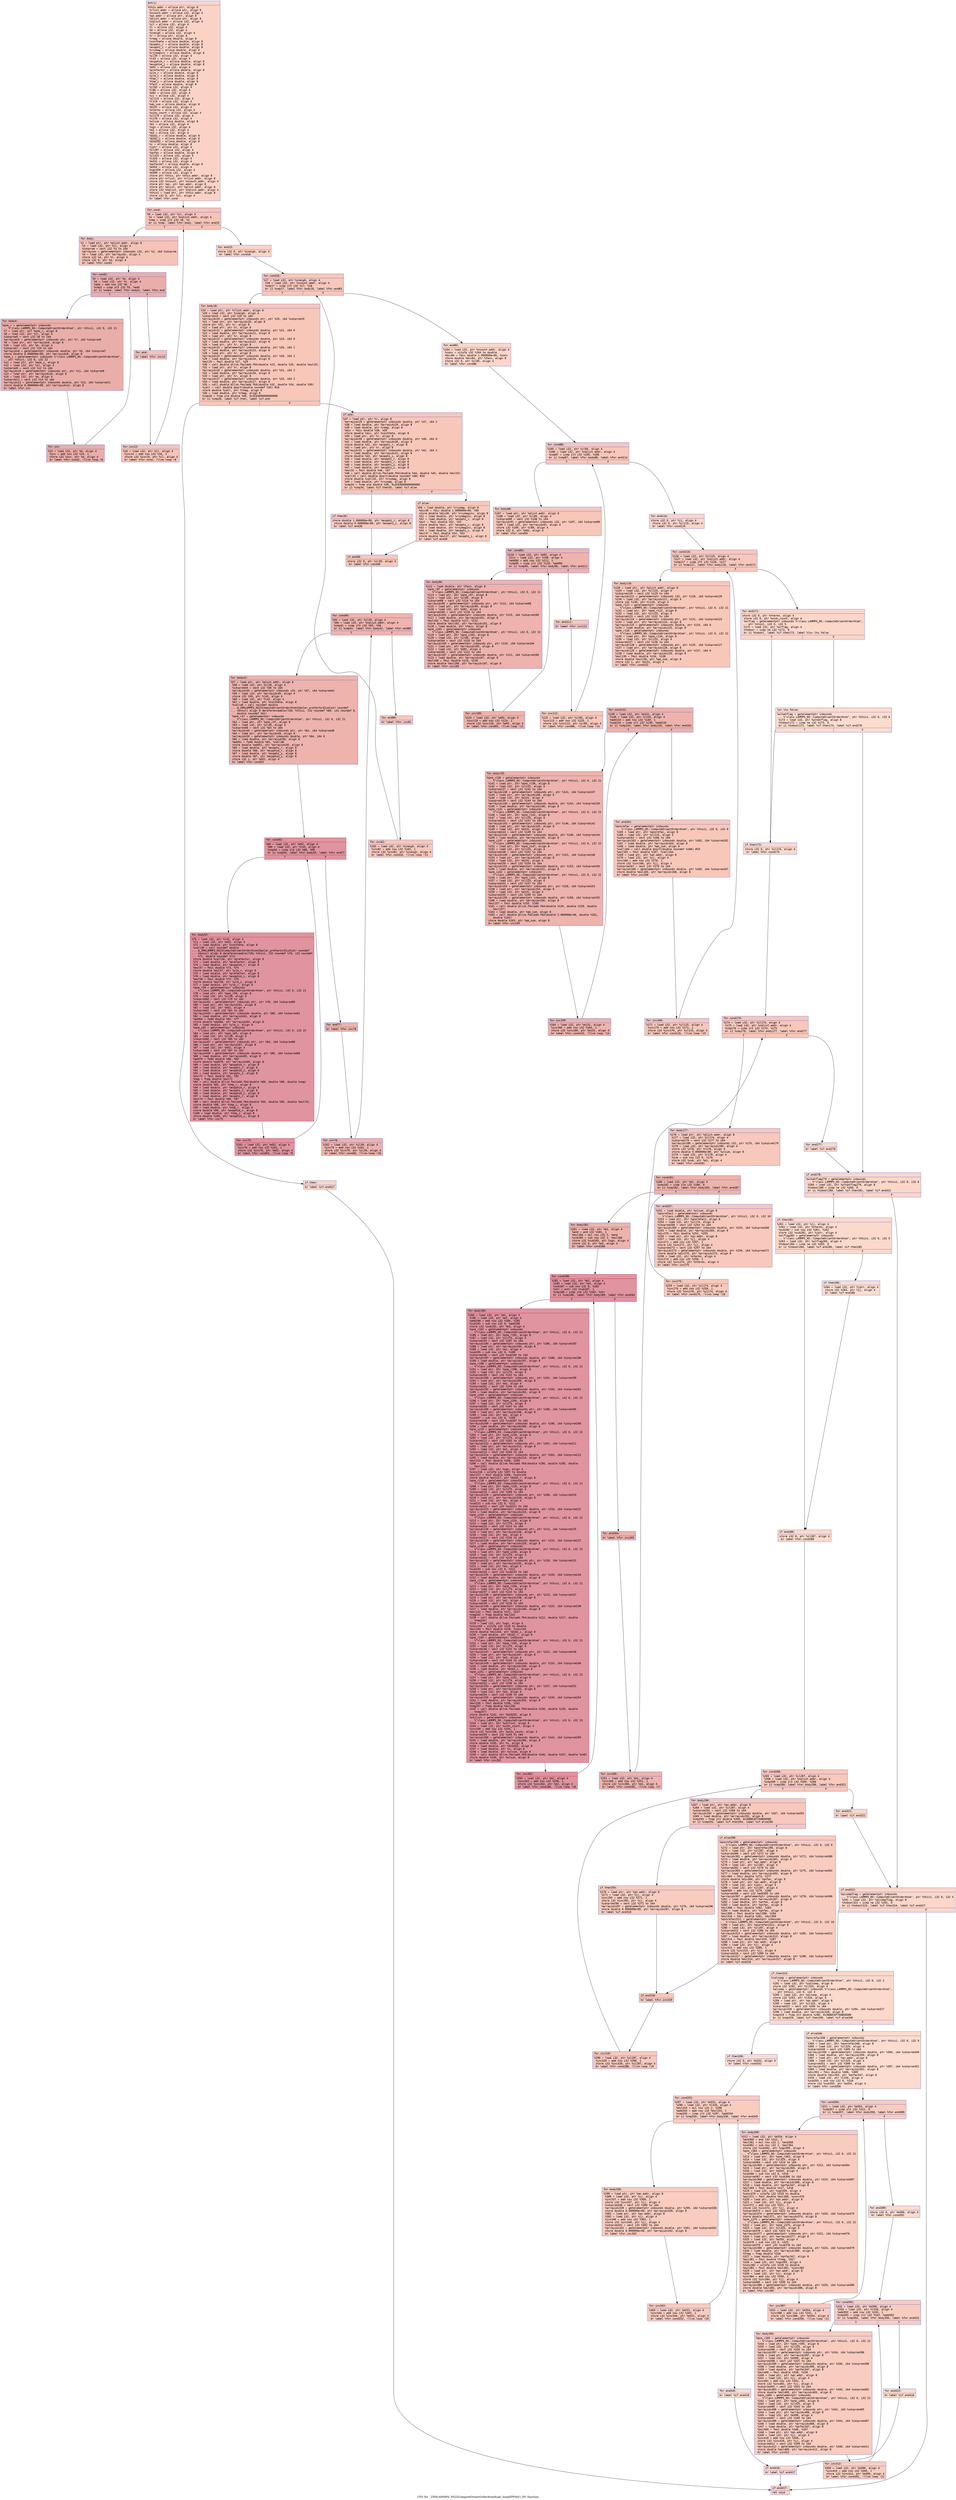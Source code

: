 digraph "CFG for '_ZN9LAMMPS_NS22ComputeOrientOrderAtom9calc_boopEPPdiS1_Pii' function" {
	label="CFG for '_ZN9LAMMPS_NS22ComputeOrientOrderAtom9calc_boopEPPdiS1_Pii' function";

	Node0x56462c0bba10 [shape=record,color="#3d50c3ff", style=filled, fillcolor="#f59c7d70" fontname="Courier",label="{entry:\l|  %this.addr = alloca ptr, align 8\l  %rlist.addr = alloca ptr, align 8\l  %ncount.addr = alloca i32, align 4\l  %qn.addr = alloca ptr, align 8\l  %qlist.addr = alloca ptr, align 8\l  %nqlist.addr = alloca i32, align 4\l  %il = alloca i32, align 4\l  %l = alloca i32, align 4\l  %m = alloca i32, align 4\l  %ineigh = alloca i32, align 4\l  %r = alloca ptr, align 8\l  %rmag = alloca double, align 8\l  %costheta = alloca double, align 8\l  %expphi_r = alloca double, align 8\l  %expphi_i = alloca double, align 8\l  %rxymag = alloca double, align 8\l  %rxymaginv = alloca double, align 8\l  %il39 = alloca i32, align 4\l  %l43 = alloca i32, align 4\l  %expphim_r = alloca double, align 8\l  %expphim_i = alloca double, align 8\l  %m52 = alloca i32, align 4\l  %prefactor = alloca double, align 8\l  %ylm_r = alloca double, align 8\l  %ylm_i = alloca double, align 8\l  %tmp_r = alloca double, align 8\l  %tmp_i = alloca double, align 8\l  %facn = alloca double, align 8\l  %il85 = alloca i32, align 4\l  %l89 = alloca i32, align 4\l  %m92 = alloca i32, align 4\l  %jj = alloca i32, align 4\l  %il115 = alloca i32, align 4\l  %l119 = alloca i32, align 4\l  %qm_sum = alloca double, align 8\l  %m131 = alloca i32, align 4\l  %nterms = alloca i32, align 4\l  %widx_count = alloca i32, align 4\l  %il174 = alloca i32, align 4\l  %l178 = alloca i32, align 4\l  %wlsum = alloca double, align 8\l  %m1 = alloca i32, align 4\l  %sgn = alloca i32, align 4\l  %m2 = alloca i32, align 4\l  %m3 = alloca i32, align 4\l  %Q1Q2_r = alloca double, align 8\l  %Q1Q2_i = alloca double, align 8\l  %Q1Q2Q3 = alloca double, align 8\l  %c = alloca double, align 8\l  %jptr = alloca i32, align 4\l  %il287 = alloca i32, align 4\l  %qnfac = alloca double, align 8\l  %il325 = alloca i32, align 4\l  %l326 = alloca i32, align 4\l  %m331 = alloca i32, align 4\l  %qnfac347 = alloca double, align 8\l  %m354 = alloca i32, align 4\l  %sgn359 = alloca i32, align 4\l  %m390 = alloca i32, align 4\l  store ptr %this, ptr %this.addr, align 8\l  store ptr %rlist, ptr %rlist.addr, align 8\l  store i32 %ncount, ptr %ncount.addr, align 4\l  store ptr %qn, ptr %qn.addr, align 8\l  store ptr %qlist, ptr %qlist.addr, align 8\l  store i32 %nqlist, ptr %nqlist.addr, align 4\l  %this1 = load ptr, ptr %this.addr, align 8\l  store i32 0, ptr %il, align 4\l  br label %for.cond\l}"];
	Node0x56462c0bba10 -> Node0x56462c0bbaf0[tooltip="entry -> for.cond\nProbability 100.00%" ];
	Node0x56462c0bbaf0 [shape=record,color="#3d50c3ff", style=filled, fillcolor="#e8765c70" fontname="Courier",label="{for.cond:\l|  %0 = load i32, ptr %il, align 4\l  %1 = load i32, ptr %nqlist.addr, align 4\l  %cmp = icmp slt i32 %0, %1\l  br i1 %cmp, label %for.body, label %for.end15\l|{<s0>T|<s1>F}}"];
	Node0x56462c0bbaf0:s0 -> Node0x56462c0bc330[tooltip="for.cond -> for.body\nProbability 96.88%" ];
	Node0x56462c0bbaf0:s1 -> Node0x56462c0bf180[tooltip="for.cond -> for.end15\nProbability 3.12%" ];
	Node0x56462c0bc330 [shape=record,color="#3d50c3ff", style=filled, fillcolor="#e8765c70" fontname="Courier",label="{for.body:\l|  %2 = load ptr, ptr %qlist.addr, align 8\l  %3 = load i32, ptr %il, align 4\l  %idxprom = sext i32 %3 to i64\l  %arrayidx = getelementptr inbounds i32, ptr %2, i64 %idxprom\l  %4 = load i32, ptr %arrayidx, align 4\l  store i32 %4, ptr %l, align 4\l  store i32 0, ptr %m, align 4\l  br label %for.cond2\l}"];
	Node0x56462c0bc330 -> Node0x56462c0bf6d0[tooltip="for.body -> for.cond2\nProbability 100.00%" ];
	Node0x56462c0bf6d0 [shape=record,color="#3d50c3ff", style=filled, fillcolor="#d0473d70" fontname="Courier",label="{for.cond2:\l|  %5 = load i32, ptr %m, align 4\l  %6 = load i32, ptr %l, align 4\l  %add = add nsw i32 %6, 1\l  %cmp3 = icmp slt i32 %5, %add\l  br i1 %cmp3, label %for.body4, label %for.end\l|{<s0>T|<s1>F}}"];
	Node0x56462c0bf6d0:s0 -> Node0x56462c125570[tooltip="for.cond2 -> for.body4\nProbability 96.88%" ];
	Node0x56462c0bf6d0:s1 -> Node0x56462c1255f0[tooltip="for.cond2 -> for.end\nProbability 3.12%" ];
	Node0x56462c125570 [shape=record,color="#3d50c3ff", style=filled, fillcolor="#d0473d70" fontname="Courier",label="{for.body4:\l|  %qnm_r = getelementptr inbounds\l... %\"class.LAMMPS_NS::ComputeOrientOrderAtom\", ptr %this1, i32 0, i32 21\l  %7 = load ptr, ptr %qnm_r, align 8\l  %8 = load i32, ptr %il, align 4\l  %idxprom5 = sext i32 %8 to i64\l  %arrayidx6 = getelementptr inbounds ptr, ptr %7, i64 %idxprom5\l  %9 = load ptr, ptr %arrayidx6, align 8\l  %10 = load i32, ptr %m, align 4\l  %idxprom7 = sext i32 %10 to i64\l  %arrayidx8 = getelementptr inbounds double, ptr %9, i64 %idxprom7\l  store double 0.000000e+00, ptr %arrayidx8, align 8\l  %qnm_i = getelementptr inbounds %\"class.LAMMPS_NS::ComputeOrientOrderAtom\",\l... ptr %this1, i32 0, i32 22\l  %11 = load ptr, ptr %qnm_i, align 8\l  %12 = load i32, ptr %il, align 4\l  %idxprom9 = sext i32 %12 to i64\l  %arrayidx10 = getelementptr inbounds ptr, ptr %11, i64 %idxprom9\l  %13 = load ptr, ptr %arrayidx10, align 8\l  %14 = load i32, ptr %m, align 4\l  %idxprom11 = sext i32 %14 to i64\l  %arrayidx12 = getelementptr inbounds double, ptr %13, i64 %idxprom11\l  store double 0.000000e+00, ptr %arrayidx12, align 8\l  br label %for.inc\l}"];
	Node0x56462c125570 -> Node0x56462c1263d0[tooltip="for.body4 -> for.inc\nProbability 100.00%" ];
	Node0x56462c1263d0 [shape=record,color="#3d50c3ff", style=filled, fillcolor="#d0473d70" fontname="Courier",label="{for.inc:\l|  %15 = load i32, ptr %m, align 4\l  %inc = add nsw i32 %15, 1\l  store i32 %inc, ptr %m, align 4\l  br label %for.cond2, !llvm.loop !6\l}"];
	Node0x56462c1263d0 -> Node0x56462c0bf6d0[tooltip="for.inc -> for.cond2\nProbability 100.00%" ];
	Node0x56462c1255f0 [shape=record,color="#3d50c3ff", style=filled, fillcolor="#e8765c70" fontname="Courier",label="{for.end:\l|  br label %for.inc13\l}"];
	Node0x56462c1255f0 -> Node0x56462c126840[tooltip="for.end -> for.inc13\nProbability 100.00%" ];
	Node0x56462c126840 [shape=record,color="#3d50c3ff", style=filled, fillcolor="#e8765c70" fontname="Courier",label="{for.inc13:\l|  %16 = load i32, ptr %il, align 4\l  %inc14 = add nsw i32 %16, 1\l  store i32 %inc14, ptr %il, align 4\l  br label %for.cond, !llvm.loop !8\l}"];
	Node0x56462c126840 -> Node0x56462c0bbaf0[tooltip="for.inc13 -> for.cond\nProbability 100.00%" ];
	Node0x56462c0bf180 [shape=record,color="#3d50c3ff", style=filled, fillcolor="#f59c7d70" fontname="Courier",label="{for.end15:\l|  store i32 0, ptr %ineigh, align 4\l  br label %for.cond16\l}"];
	Node0x56462c0bf180 -> Node0x56462c126d60[tooltip="for.end15 -> for.cond16\nProbability 100.00%" ];
	Node0x56462c126d60 [shape=record,color="#3d50c3ff", style=filled, fillcolor="#ec7f6370" fontname="Courier",label="{for.cond16:\l|  %17 = load i32, ptr %ineigh, align 4\l  %18 = load i32, ptr %ncount.addr, align 4\l  %cmp17 = icmp slt i32 %17, %18\l  br i1 %cmp17, label %for.body18, label %for.end83\l|{<s0>T|<s1>F}}"];
	Node0x56462c126d60:s0 -> Node0x56462c127000[tooltip="for.cond16 -> for.body18\nProbability 96.88%" ];
	Node0x56462c126d60:s1 -> Node0x56462c127080[tooltip="for.cond16 -> for.end83\nProbability 3.12%" ];
	Node0x56462c127000 [shape=record,color="#3d50c3ff", style=filled, fillcolor="#ec7f6370" fontname="Courier",label="{for.body18:\l|  %19 = load ptr, ptr %rlist.addr, align 8\l  %20 = load i32, ptr %ineigh, align 4\l  %idxprom19 = sext i32 %20 to i64\l  %arrayidx20 = getelementptr inbounds ptr, ptr %19, i64 %idxprom19\l  %21 = load ptr, ptr %arrayidx20, align 8\l  store ptr %21, ptr %r, align 8\l  %22 = load ptr, ptr %r, align 8\l  %arrayidx21 = getelementptr inbounds double, ptr %22, i64 0\l  %23 = load double, ptr %arrayidx21, align 8\l  %24 = load ptr, ptr %r, align 8\l  %arrayidx22 = getelementptr inbounds double, ptr %24, i64 0\l  %25 = load double, ptr %arrayidx22, align 8\l  %26 = load ptr, ptr %r, align 8\l  %arrayidx23 = getelementptr inbounds double, ptr %26, i64 1\l  %27 = load double, ptr %arrayidx23, align 8\l  %28 = load ptr, ptr %r, align 8\l  %arrayidx24 = getelementptr inbounds double, ptr %28, i64 1\l  %29 = load double, ptr %arrayidx24, align 8\l  %mul25 = fmul double %27, %29\l  %30 = call double @llvm.fmuladd.f64(double %23, double %25, double %mul25)\l  %31 = load ptr, ptr %r, align 8\l  %arrayidx26 = getelementptr inbounds double, ptr %31, i64 2\l  %32 = load double, ptr %arrayidx26, align 8\l  %33 = load ptr, ptr %r, align 8\l  %arrayidx27 = getelementptr inbounds double, ptr %33, i64 2\l  %34 = load double, ptr %arrayidx27, align 8\l  %35 = call double @llvm.fmuladd.f64(double %32, double %34, double %30)\l  %call = call double @sqrt(double noundef %35) #10\l  store double %call, ptr %rmag, align 8\l  %36 = load double, ptr %rmag, align 8\l  %cmp28 = fcmp ole double %36, 0x3CE4000000000000\l  br i1 %cmp28, label %if.then, label %if.end\l|{<s0>T|<s1>F}}"];
	Node0x56462c127000:s0 -> Node0x56462c128b20[tooltip="for.body18 -> if.then\nProbability 3.12%" ];
	Node0x56462c127000:s1 -> Node0x56462c128b90[tooltip="for.body18 -> if.end\nProbability 96.88%" ];
	Node0x56462c128b20 [shape=record,color="#3d50c3ff", style=filled, fillcolor="#f6a38570" fontname="Courier",label="{if.then:\l|  br label %if.end417\l}"];
	Node0x56462c128b20 -> Node0x56462c128cb0[tooltip="if.then -> if.end417\nProbability 100.00%" ];
	Node0x56462c128b90 [shape=record,color="#3d50c3ff", style=filled, fillcolor="#ec7f6370" fontname="Courier",label="{if.end:\l|  %37 = load ptr, ptr %r, align 8\l  %arrayidx29 = getelementptr inbounds double, ptr %37, i64 2\l  %38 = load double, ptr %arrayidx29, align 8\l  %39 = load double, ptr %rmag, align 8\l  %div = fdiv double %38, %39\l  store double %div, ptr %costheta, align 8\l  %40 = load ptr, ptr %r, align 8\l  %arrayidx30 = getelementptr inbounds double, ptr %40, i64 0\l  %41 = load double, ptr %arrayidx30, align 8\l  store double %41, ptr %expphi_r, align 8\l  %42 = load ptr, ptr %r, align 8\l  %arrayidx31 = getelementptr inbounds double, ptr %42, i64 1\l  %43 = load double, ptr %arrayidx31, align 8\l  store double %43, ptr %expphi_i, align 8\l  %44 = load double, ptr %expphi_r, align 8\l  %45 = load double, ptr %expphi_r, align 8\l  %46 = load double, ptr %expphi_i, align 8\l  %47 = load double, ptr %expphi_i, align 8\l  %mul32 = fmul double %46, %47\l  %48 = call double @llvm.fmuladd.f64(double %44, double %45, double %mul32)\l  %call33 = call double @sqrt(double noundef %48) #10\l  store double %call33, ptr %rxymag, align 8\l  %49 = load double, ptr %rxymag, align 8\l  %cmp34 = fcmp ole double %49, 0x3CE4000000000000\l  br i1 %cmp34, label %if.then35, label %if.else\l|{<s0>T|<s1>F}}"];
	Node0x56462c128b90:s0 -> Node0x56462c12a430[tooltip="if.end -> if.then35\nProbability 50.00%" ];
	Node0x56462c128b90:s1 -> Node0x56462c12a480[tooltip="if.end -> if.else\nProbability 50.00%" ];
	Node0x56462c12a430 [shape=record,color="#3d50c3ff", style=filled, fillcolor="#ef886b70" fontname="Courier",label="{if.then35:\l|  store double 1.000000e+00, ptr %expphi_r, align 8\l  store double 0.000000e+00, ptr %expphi_i, align 8\l  br label %if.end38\l}"];
	Node0x56462c12a430 -> Node0x56462c12a700[tooltip="if.then35 -> if.end38\nProbability 100.00%" ];
	Node0x56462c12a480 [shape=record,color="#3d50c3ff", style=filled, fillcolor="#ef886b70" fontname="Courier",label="{if.else:\l|  %50 = load double, ptr %rxymag, align 8\l  %div36 = fdiv double 1.000000e+00, %50\l  store double %div36, ptr %rxymaginv, align 8\l  %51 = load double, ptr %rxymaginv, align 8\l  %52 = load double, ptr %expphi_r, align 8\l  %mul = fmul double %52, %51\l  store double %mul, ptr %expphi_r, align 8\l  %53 = load double, ptr %rxymaginv, align 8\l  %54 = load double, ptr %expphi_i, align 8\l  %mul37 = fmul double %54, %53\l  store double %mul37, ptr %expphi_i, align 8\l  br label %if.end38\l}"];
	Node0x56462c12a480 -> Node0x56462c12a700[tooltip="if.else -> if.end38\nProbability 100.00%" ];
	Node0x56462c12a700 [shape=record,color="#3d50c3ff", style=filled, fillcolor="#ec7f6370" fontname="Courier",label="{if.end38:\l|  store i32 0, ptr %il39, align 4\l  br label %for.cond40\l}"];
	Node0x56462c12a700 -> Node0x56462c12af20[tooltip="if.end38 -> for.cond40\nProbability 100.00%" ];
	Node0x56462c12af20 [shape=record,color="#3d50c3ff", style=filled, fillcolor="#d6524470" fontname="Courier",label="{for.cond40:\l|  %55 = load i32, ptr %il39, align 4\l  %56 = load i32, ptr %nqlist.addr, align 4\l  %cmp41 = icmp slt i32 %55, %56\l  br i1 %cmp41, label %for.body42, label %for.end80\l|{<s0>T|<s1>F}}"];
	Node0x56462c12af20:s0 -> Node0x56462c12b1c0[tooltip="for.cond40 -> for.body42\nProbability 96.88%" ];
	Node0x56462c12af20:s1 -> Node0x56462c12b240[tooltip="for.cond40 -> for.end80\nProbability 3.12%" ];
	Node0x56462c12b1c0 [shape=record,color="#3d50c3ff", style=filled, fillcolor="#d6524470" fontname="Courier",label="{for.body42:\l|  %57 = load ptr, ptr %qlist.addr, align 8\l  %58 = load i32, ptr %il39, align 4\l  %idxprom44 = sext i32 %58 to i64\l  %arrayidx45 = getelementptr inbounds i32, ptr %57, i64 %idxprom44\l  %59 = load i32, ptr %arrayidx45, align 4\l  store i32 %59, ptr %l43, align 4\l  %60 = load i32, ptr %l43, align 4\l  %61 = load double, ptr %costheta, align 8\l  %call46 = call noundef double\l... @_ZN9LAMMPS_NS22ComputeOrientOrderAtom15polar_prefactorEiid(ptr noundef\l... nonnull align 8 dereferenceable(728) %this1, i32 noundef %60, i32 noundef 0,\l... double noundef %61)\l  %qnm_r47 = getelementptr inbounds\l... %\"class.LAMMPS_NS::ComputeOrientOrderAtom\", ptr %this1, i32 0, i32 21\l  %62 = load ptr, ptr %qnm_r47, align 8\l  %63 = load i32, ptr %il39, align 4\l  %idxprom48 = sext i32 %63 to i64\l  %arrayidx49 = getelementptr inbounds ptr, ptr %62, i64 %idxprom48\l  %64 = load ptr, ptr %arrayidx49, align 8\l  %arrayidx50 = getelementptr inbounds double, ptr %64, i64 0\l  %65 = load double, ptr %arrayidx50, align 8\l  %add51 = fadd double %65, %call46\l  store double %add51, ptr %arrayidx50, align 8\l  %66 = load double, ptr %expphi_r, align 8\l  store double %66, ptr %expphim_r, align 8\l  %67 = load double, ptr %expphi_i, align 8\l  store double %67, ptr %expphim_i, align 8\l  store i32 1, ptr %m52, align 4\l  br label %for.cond53\l}"];
	Node0x56462c12b1c0 -> Node0x56462c12b800[tooltip="for.body42 -> for.cond53\nProbability 100.00%" ];
	Node0x56462c12b800 [shape=record,color="#b70d28ff", style=filled, fillcolor="#b70d2870" fontname="Courier",label="{for.cond53:\l|  %68 = load i32, ptr %m52, align 4\l  %69 = load i32, ptr %l43, align 4\l  %cmp54 = icmp sle i32 %68, %69\l  br i1 %cmp54, label %for.body55, label %for.end77\l|{<s0>T|<s1>F}}"];
	Node0x56462c12b800:s0 -> Node0x56462c12c630[tooltip="for.cond53 -> for.body55\nProbability 96.88%" ];
	Node0x56462c12b800:s1 -> Node0x56462c12c6b0[tooltip="for.cond53 -> for.end77\nProbability 3.12%" ];
	Node0x56462c12c630 [shape=record,color="#b70d28ff", style=filled, fillcolor="#b70d2870" fontname="Courier",label="{for.body55:\l|  %70 = load i32, ptr %l43, align 4\l  %71 = load i32, ptr %m52, align 4\l  %72 = load double, ptr %costheta, align 8\l  %call56 = call noundef double\l... @_ZN9LAMMPS_NS22ComputeOrientOrderAtom15polar_prefactorEiid(ptr noundef\l... nonnull align 8 dereferenceable(728) %this1, i32 noundef %70, i32 noundef\l... %71, double noundef %72)\l  store double %call56, ptr %prefactor, align 8\l  %73 = load double, ptr %prefactor, align 8\l  %74 = load double, ptr %expphim_r, align 8\l  %mul57 = fmul double %73, %74\l  store double %mul57, ptr %ylm_r, align 8\l  %75 = load double, ptr %prefactor, align 8\l  %76 = load double, ptr %expphim_i, align 8\l  %mul58 = fmul double %75, %76\l  store double %mul58, ptr %ylm_i, align 8\l  %77 = load double, ptr %ylm_r, align 8\l  %qnm_r59 = getelementptr inbounds\l... %\"class.LAMMPS_NS::ComputeOrientOrderAtom\", ptr %this1, i32 0, i32 21\l  %78 = load ptr, ptr %qnm_r59, align 8\l  %79 = load i32, ptr %il39, align 4\l  %idxprom60 = sext i32 %79 to i64\l  %arrayidx61 = getelementptr inbounds ptr, ptr %78, i64 %idxprom60\l  %80 = load ptr, ptr %arrayidx61, align 8\l  %81 = load i32, ptr %m52, align 4\l  %idxprom62 = sext i32 %81 to i64\l  %arrayidx63 = getelementptr inbounds double, ptr %80, i64 %idxprom62\l  %82 = load double, ptr %arrayidx63, align 8\l  %add64 = fadd double %82, %77\l  store double %add64, ptr %arrayidx63, align 8\l  %83 = load double, ptr %ylm_i, align 8\l  %qnm_i65 = getelementptr inbounds\l... %\"class.LAMMPS_NS::ComputeOrientOrderAtom\", ptr %this1, i32 0, i32 22\l  %84 = load ptr, ptr %qnm_i65, align 8\l  %85 = load i32, ptr %il39, align 4\l  %idxprom66 = sext i32 %85 to i64\l  %arrayidx67 = getelementptr inbounds ptr, ptr %84, i64 %idxprom66\l  %86 = load ptr, ptr %arrayidx67, align 8\l  %87 = load i32, ptr %m52, align 4\l  %idxprom68 = sext i32 %87 to i64\l  %arrayidx69 = getelementptr inbounds double, ptr %86, i64 %idxprom68\l  %88 = load double, ptr %arrayidx69, align 8\l  %add70 = fadd double %88, %83\l  store double %add70, ptr %arrayidx69, align 8\l  %89 = load double, ptr %expphim_r, align 8\l  %90 = load double, ptr %expphi_r, align 8\l  %91 = load double, ptr %expphim_i, align 8\l  %92 = load double, ptr %expphi_i, align 8\l  %mul72 = fmul double %91, %92\l  %neg = fneg double %mul72\l  %93 = call double @llvm.fmuladd.f64(double %89, double %90, double %neg)\l  store double %93, ptr %tmp_r, align 8\l  %94 = load double, ptr %expphim_r, align 8\l  %95 = load double, ptr %expphi_i, align 8\l  %96 = load double, ptr %expphim_i, align 8\l  %97 = load double, ptr %expphi_r, align 8\l  %mul74 = fmul double %96, %97\l  %98 = call double @llvm.fmuladd.f64(double %94, double %95, double %mul74)\l  store double %98, ptr %tmp_i, align 8\l  %99 = load double, ptr %tmp_r, align 8\l  store double %99, ptr %expphim_r, align 8\l  %100 = load double, ptr %tmp_i, align 8\l  store double %100, ptr %expphim_i, align 8\l  br label %for.inc75\l}"];
	Node0x56462c12c630 -> Node0x56462c129d80[tooltip="for.body55 -> for.inc75\nProbability 100.00%" ];
	Node0x56462c129d80 [shape=record,color="#b70d28ff", style=filled, fillcolor="#b70d2870" fontname="Courier",label="{for.inc75:\l|  %101 = load i32, ptr %m52, align 4\l  %inc76 = add nsw i32 %101, 1\l  store i32 %inc76, ptr %m52, align 4\l  br label %for.cond53, !llvm.loop !9\l}"];
	Node0x56462c129d80 -> Node0x56462c12b800[tooltip="for.inc75 -> for.cond53\nProbability 100.00%" ];
	Node0x56462c12c6b0 [shape=record,color="#3d50c3ff", style=filled, fillcolor="#d6524470" fontname="Courier",label="{for.end77:\l|  br label %for.inc78\l}"];
	Node0x56462c12c6b0 -> Node0x56462c12f860[tooltip="for.end77 -> for.inc78\nProbability 100.00%" ];
	Node0x56462c12f860 [shape=record,color="#3d50c3ff", style=filled, fillcolor="#d6524470" fontname="Courier",label="{for.inc78:\l|  %102 = load i32, ptr %il39, align 4\l  %inc79 = add nsw i32 %102, 1\l  store i32 %inc79, ptr %il39, align 4\l  br label %for.cond40, !llvm.loop !10\l}"];
	Node0x56462c12f860 -> Node0x56462c12af20[tooltip="for.inc78 -> for.cond40\nProbability 100.00%" ];
	Node0x56462c12b240 [shape=record,color="#3d50c3ff", style=filled, fillcolor="#ec7f6370" fontname="Courier",label="{for.end80:\l|  br label %for.inc81\l}"];
	Node0x56462c12b240 -> Node0x56462c12fc90[tooltip="for.end80 -> for.inc81\nProbability 100.00%" ];
	Node0x56462c12fc90 [shape=record,color="#3d50c3ff", style=filled, fillcolor="#ec7f6370" fontname="Courier",label="{for.inc81:\l|  %103 = load i32, ptr %ineigh, align 4\l  %inc82 = add nsw i32 %103, 1\l  store i32 %inc82, ptr %ineigh, align 4\l  br label %for.cond16, !llvm.loop !11\l}"];
	Node0x56462c12fc90 -> Node0x56462c126d60[tooltip="for.inc81 -> for.cond16\nProbability 100.00%" ];
	Node0x56462c127080 [shape=record,color="#3d50c3ff", style=filled, fillcolor="#f6a38570" fontname="Courier",label="{for.end83:\l|  %104 = load i32, ptr %ncount.addr, align 4\l  %conv = sitofp i32 %104 to double\l  %div84 = fdiv double 1.000000e+00, %conv\l  store double %div84, ptr %facn, align 8\l  store i32 0, ptr %il85, align 4\l  br label %for.cond86\l}"];
	Node0x56462c127080 -> Node0x56462c130410[tooltip="for.end83 -> for.cond86\nProbability 100.00%" ];
	Node0x56462c130410 [shape=record,color="#3d50c3ff", style=filled, fillcolor="#ec7f6370" fontname="Courier",label="{for.cond86:\l|  %105 = load i32, ptr %il85, align 4\l  %106 = load i32, ptr %nqlist.addr, align 4\l  %cmp87 = icmp slt i32 %105, %106\l  br i1 %cmp87, label %for.body88, label %for.end114\l|{<s0>T|<s1>F}}"];
	Node0x56462c130410:s0 -> Node0x56462c1306b0[tooltip="for.cond86 -> for.body88\nProbability 96.88%" ];
	Node0x56462c130410:s1 -> Node0x56462c130730[tooltip="for.cond86 -> for.end114\nProbability 3.12%" ];
	Node0x56462c1306b0 [shape=record,color="#3d50c3ff", style=filled, fillcolor="#ec7f6370" fontname="Courier",label="{for.body88:\l|  %107 = load ptr, ptr %qlist.addr, align 8\l  %108 = load i32, ptr %il85, align 4\l  %idxprom90 = sext i32 %108 to i64\l  %arrayidx91 = getelementptr inbounds i32, ptr %107, i64 %idxprom90\l  %109 = load i32, ptr %arrayidx91, align 4\l  store i32 %109, ptr %l89, align 4\l  store i32 0, ptr %m92, align 4\l  br label %for.cond93\l}"];
	Node0x56462c1306b0 -> Node0x56462c130c90[tooltip="for.body88 -> for.cond93\nProbability 100.00%" ];
	Node0x56462c130c90 [shape=record,color="#3d50c3ff", style=filled, fillcolor="#d6524470" fontname="Courier",label="{for.cond93:\l|  %110 = load i32, ptr %m92, align 4\l  %111 = load i32, ptr %l89, align 4\l  %add94 = add nsw i32 %111, 1\l  %cmp95 = icmp slt i32 %110, %add94\l  br i1 %cmp95, label %for.body96, label %for.end111\l|{<s0>T|<s1>F}}"];
	Node0x56462c130c90:s0 -> Node0x56462c130fe0[tooltip="for.cond93 -> for.body96\nProbability 96.88%" ];
	Node0x56462c130c90:s1 -> Node0x56462c131060[tooltip="for.cond93 -> for.end111\nProbability 3.12%" ];
	Node0x56462c130fe0 [shape=record,color="#3d50c3ff", style=filled, fillcolor="#d6524470" fontname="Courier",label="{for.body96:\l|  %112 = load double, ptr %facn, align 8\l  %qnm_r97 = getelementptr inbounds\l... %\"class.LAMMPS_NS::ComputeOrientOrderAtom\", ptr %this1, i32 0, i32 21\l  %113 = load ptr, ptr %qnm_r97, align 8\l  %114 = load i32, ptr %il85, align 4\l  %idxprom98 = sext i32 %114 to i64\l  %arrayidx99 = getelementptr inbounds ptr, ptr %113, i64 %idxprom98\l  %115 = load ptr, ptr %arrayidx99, align 8\l  %116 = load i32, ptr %m92, align 4\l  %idxprom100 = sext i32 %116 to i64\l  %arrayidx101 = getelementptr inbounds double, ptr %115, i64 %idxprom100\l  %117 = load double, ptr %arrayidx101, align 8\l  %mul102 = fmul double %117, %112\l  store double %mul102, ptr %arrayidx101, align 8\l  %118 = load double, ptr %facn, align 8\l  %qnm_i103 = getelementptr inbounds\l... %\"class.LAMMPS_NS::ComputeOrientOrderAtom\", ptr %this1, i32 0, i32 22\l  %119 = load ptr, ptr %qnm_i103, align 8\l  %120 = load i32, ptr %il85, align 4\l  %idxprom104 = sext i32 %120 to i64\l  %arrayidx105 = getelementptr inbounds ptr, ptr %119, i64 %idxprom104\l  %121 = load ptr, ptr %arrayidx105, align 8\l  %122 = load i32, ptr %m92, align 4\l  %idxprom106 = sext i32 %122 to i64\l  %arrayidx107 = getelementptr inbounds double, ptr %121, i64 %idxprom106\l  %123 = load double, ptr %arrayidx107, align 8\l  %mul108 = fmul double %123, %118\l  store double %mul108, ptr %arrayidx107, align 8\l  br label %for.inc109\l}"];
	Node0x56462c130fe0 -> Node0x56462c1321c0[tooltip="for.body96 -> for.inc109\nProbability 100.00%" ];
	Node0x56462c1321c0 [shape=record,color="#3d50c3ff", style=filled, fillcolor="#d6524470" fontname="Courier",label="{for.inc109:\l|  %124 = load i32, ptr %m92, align 4\l  %inc110 = add nsw i32 %124, 1\l  store i32 %inc110, ptr %m92, align 4\l  br label %for.cond93, !llvm.loop !12\l}"];
	Node0x56462c1321c0 -> Node0x56462c130c90[tooltip="for.inc109 -> for.cond93\nProbability 100.00%" ];
	Node0x56462c131060 [shape=record,color="#3d50c3ff", style=filled, fillcolor="#ec7f6370" fontname="Courier",label="{for.end111:\l|  br label %for.inc112\l}"];
	Node0x56462c131060 -> Node0x56462c132640[tooltip="for.end111 -> for.inc112\nProbability 100.00%" ];
	Node0x56462c132640 [shape=record,color="#3d50c3ff", style=filled, fillcolor="#ec7f6370" fontname="Courier",label="{for.inc112:\l|  %125 = load i32, ptr %il85, align 4\l  %inc113 = add nsw i32 %125, 1\l  store i32 %inc113, ptr %il85, align 4\l  br label %for.cond86, !llvm.loop !13\l}"];
	Node0x56462c132640 -> Node0x56462c130410[tooltip="for.inc112 -> for.cond86\nProbability 100.00%" ];
	Node0x56462c130730 [shape=record,color="#3d50c3ff", style=filled, fillcolor="#f6a38570" fontname="Courier",label="{for.end114:\l|  store i32 0, ptr %jj, align 4\l  store i32 0, ptr %il115, align 4\l  br label %for.cond116\l}"];
	Node0x56462c130730 -> Node0x56462c132c00[tooltip="for.end114 -> for.cond116\nProbability 100.00%" ];
	Node0x56462c132c00 [shape=record,color="#3d50c3ff", style=filled, fillcolor="#ec7f6370" fontname="Courier",label="{for.cond116:\l|  %126 = load i32, ptr %il115, align 4\l  %127 = load i32, ptr %nqlist.addr, align 4\l  %cmp117 = icmp slt i32 %126, %127\l  br i1 %cmp117, label %for.body118, label %for.end171\l|{<s0>T|<s1>F}}"];
	Node0x56462c132c00:s0 -> Node0x56462c127570[tooltip="for.cond116 -> for.body118\nProbability 96.88%" ];
	Node0x56462c132c00:s1 -> Node0x56462c1275f0[tooltip="for.cond116 -> for.end171\nProbability 3.12%" ];
	Node0x56462c127570 [shape=record,color="#3d50c3ff", style=filled, fillcolor="#ec7f6370" fontname="Courier",label="{for.body118:\l|  %128 = load ptr, ptr %qlist.addr, align 8\l  %129 = load i32, ptr %il115, align 4\l  %idxprom120 = sext i32 %129 to i64\l  %arrayidx121 = getelementptr inbounds i32, ptr %128, i64 %idxprom120\l  %130 = load i32, ptr %arrayidx121, align 4\l  store i32 %130, ptr %l119, align 4\l  %qnm_r122 = getelementptr inbounds\l... %\"class.LAMMPS_NS::ComputeOrientOrderAtom\", ptr %this1, i32 0, i32 21\l  %131 = load ptr, ptr %qnm_r122, align 8\l  %132 = load i32, ptr %il115, align 4\l  %idxprom123 = sext i32 %132 to i64\l  %arrayidx124 = getelementptr inbounds ptr, ptr %131, i64 %idxprom123\l  %133 = load ptr, ptr %arrayidx124, align 8\l  %arrayidx125 = getelementptr inbounds double, ptr %133, i64 0\l  %134 = load double, ptr %arrayidx125, align 8\l  %qnm_r126 = getelementptr inbounds\l... %\"class.LAMMPS_NS::ComputeOrientOrderAtom\", ptr %this1, i32 0, i32 21\l  %135 = load ptr, ptr %qnm_r126, align 8\l  %136 = load i32, ptr %il115, align 4\l  %idxprom127 = sext i32 %136 to i64\l  %arrayidx128 = getelementptr inbounds ptr, ptr %135, i64 %idxprom127\l  %137 = load ptr, ptr %arrayidx128, align 8\l  %arrayidx129 = getelementptr inbounds double, ptr %137, i64 0\l  %138 = load double, ptr %arrayidx129, align 8\l  %mul130 = fmul double %134, %138\l  store double %mul130, ptr %qm_sum, align 8\l  store i32 1, ptr %m131, align 4\l  br label %for.cond132\l}"];
	Node0x56462c127570 -> Node0x56462c134c40[tooltip="for.body118 -> for.cond132\nProbability 100.00%" ];
	Node0x56462c134c40 [shape=record,color="#3d50c3ff", style=filled, fillcolor="#d6524470" fontname="Courier",label="{for.cond132:\l|  %139 = load i32, ptr %m131, align 4\l  %140 = load i32, ptr %l119, align 4\l  %add133 = add nsw i32 %140, 1\l  %cmp134 = icmp slt i32 %139, %add133\l  br i1 %cmp134, label %for.body135, label %for.end161\l|{<s0>T|<s1>F}}"];
	Node0x56462c134c40:s0 -> Node0x56462c134f90[tooltip="for.cond132 -> for.body135\nProbability 96.88%" ];
	Node0x56462c134c40:s1 -> Node0x56462c135010[tooltip="for.cond132 -> for.end161\nProbability 3.12%" ];
	Node0x56462c134f90 [shape=record,color="#3d50c3ff", style=filled, fillcolor="#d6524470" fontname="Courier",label="{for.body135:\l|  %qnm_r136 = getelementptr inbounds\l... %\"class.LAMMPS_NS::ComputeOrientOrderAtom\", ptr %this1, i32 0, i32 21\l  %141 = load ptr, ptr %qnm_r136, align 8\l  %142 = load i32, ptr %il115, align 4\l  %idxprom137 = sext i32 %142 to i64\l  %arrayidx138 = getelementptr inbounds ptr, ptr %141, i64 %idxprom137\l  %143 = load ptr, ptr %arrayidx138, align 8\l  %144 = load i32, ptr %m131, align 4\l  %idxprom139 = sext i32 %144 to i64\l  %arrayidx140 = getelementptr inbounds double, ptr %143, i64 %idxprom139\l  %145 = load double, ptr %arrayidx140, align 8\l  %qnm_r141 = getelementptr inbounds\l... %\"class.LAMMPS_NS::ComputeOrientOrderAtom\", ptr %this1, i32 0, i32 21\l  %146 = load ptr, ptr %qnm_r141, align 8\l  %147 = load i32, ptr %il115, align 4\l  %idxprom142 = sext i32 %147 to i64\l  %arrayidx143 = getelementptr inbounds ptr, ptr %146, i64 %idxprom142\l  %148 = load ptr, ptr %arrayidx143, align 8\l  %149 = load i32, ptr %m131, align 4\l  %idxprom144 = sext i32 %149 to i64\l  %arrayidx145 = getelementptr inbounds double, ptr %148, i64 %idxprom144\l  %150 = load double, ptr %arrayidx145, align 8\l  %qnm_i147 = getelementptr inbounds\l... %\"class.LAMMPS_NS::ComputeOrientOrderAtom\", ptr %this1, i32 0, i32 22\l  %151 = load ptr, ptr %qnm_i147, align 8\l  %152 = load i32, ptr %il115, align 4\l  %idxprom148 = sext i32 %152 to i64\l  %arrayidx149 = getelementptr inbounds ptr, ptr %151, i64 %idxprom148\l  %153 = load ptr, ptr %arrayidx149, align 8\l  %154 = load i32, ptr %m131, align 4\l  %idxprom150 = sext i32 %154 to i64\l  %arrayidx151 = getelementptr inbounds double, ptr %153, i64 %idxprom150\l  %155 = load double, ptr %arrayidx151, align 8\l  %qnm_i152 = getelementptr inbounds\l... %\"class.LAMMPS_NS::ComputeOrientOrderAtom\", ptr %this1, i32 0, i32 22\l  %156 = load ptr, ptr %qnm_i152, align 8\l  %157 = load i32, ptr %il115, align 4\l  %idxprom153 = sext i32 %157 to i64\l  %arrayidx154 = getelementptr inbounds ptr, ptr %156, i64 %idxprom153\l  %158 = load ptr, ptr %arrayidx154, align 8\l  %159 = load i32, ptr %m131, align 4\l  %idxprom155 = sext i32 %159 to i64\l  %arrayidx156 = getelementptr inbounds double, ptr %158, i64 %idxprom155\l  %160 = load double, ptr %arrayidx156, align 8\l  %mul157 = fmul double %155, %160\l  %161 = call double @llvm.fmuladd.f64(double %145, double %150, double\l... %mul157)\l  %162 = load double, ptr %qm_sum, align 8\l  %163 = call double @llvm.fmuladd.f64(double 2.000000e+00, double %161,\l... double %162)\l  store double %163, ptr %qm_sum, align 8\l  br label %for.inc159\l}"];
	Node0x56462c134f90 -> Node0x56462c136f50[tooltip="for.body135 -> for.inc159\nProbability 100.00%" ];
	Node0x56462c136f50 [shape=record,color="#3d50c3ff", style=filled, fillcolor="#d6524470" fontname="Courier",label="{for.inc159:\l|  %164 = load i32, ptr %m131, align 4\l  %inc160 = add nsw i32 %164, 1\l  store i32 %inc160, ptr %m131, align 4\l  br label %for.cond132, !llvm.loop !14\l}"];
	Node0x56462c136f50 -> Node0x56462c134c40[tooltip="for.inc159 -> for.cond132\nProbability 100.00%" ];
	Node0x56462c135010 [shape=record,color="#3d50c3ff", style=filled, fillcolor="#ec7f6370" fontname="Courier",label="{for.end161:\l|  %qnormfac = getelementptr inbounds\l... %\"class.LAMMPS_NS::ComputeOrientOrderAtom\", ptr %this1, i32 0, i32 9\l  %165 = load ptr, ptr %qnormfac, align 8\l  %166 = load i32, ptr %il115, align 4\l  %idxprom162 = sext i32 %166 to i64\l  %arrayidx163 = getelementptr inbounds double, ptr %165, i64 %idxprom162\l  %167 = load double, ptr %arrayidx163, align 8\l  %168 = load double, ptr %qm_sum, align 8\l  %call164 = call double @sqrt(double noundef %168) #10\l  %mul165 = fmul double %167, %call164\l  %169 = load ptr, ptr %qn.addr, align 8\l  %170 = load i32, ptr %jj, align 4\l  %inc166 = add nsw i32 %170, 1\l  store i32 %inc166, ptr %jj, align 4\l  %idxprom167 = sext i32 %170 to i64\l  %arrayidx168 = getelementptr inbounds double, ptr %169, i64 %idxprom167\l  store double %mul165, ptr %arrayidx168, align 8\l  br label %for.inc169\l}"];
	Node0x56462c135010 -> Node0x56462c137dd0[tooltip="for.end161 -> for.inc169\nProbability 100.00%" ];
	Node0x56462c137dd0 [shape=record,color="#3d50c3ff", style=filled, fillcolor="#ec7f6370" fontname="Courier",label="{for.inc169:\l|  %171 = load i32, ptr %il115, align 4\l  %inc170 = add nsw i32 %171, 1\l  store i32 %inc170, ptr %il115, align 4\l  br label %for.cond116, !llvm.loop !15\l}"];
	Node0x56462c137dd0 -> Node0x56462c132c00[tooltip="for.inc169 -> for.cond116\nProbability 100.00%" ];
	Node0x56462c1275f0 [shape=record,color="#3d50c3ff", style=filled, fillcolor="#f6a38570" fontname="Courier",label="{for.end171:\l|  store i32 0, ptr %nterms, align 4\l  store i32 0, ptr %widx_count, align 4\l  %wlflag = getelementptr inbounds %\"class.LAMMPS_NS::ComputeOrientOrderAtom\",\l... ptr %this1, i32 0, i32 5\l  %172 = load i32, ptr %wlflag, align 4\l  %tobool = icmp ne i32 %172, 0\l  br i1 %tobool, label %if.then173, label %lor.lhs.false\l|{<s0>T|<s1>F}}"];
	Node0x56462c1275f0:s0 -> Node0x56462c1385a0[tooltip="for.end171 -> if.then173\nProbability 62.50%" ];
	Node0x56462c1275f0:s1 -> Node0x56462c138620[tooltip="for.end171 -> lor.lhs.false\nProbability 37.50%" ];
	Node0x56462c138620 [shape=record,color="#3d50c3ff", style=filled, fillcolor="#f7af9170" fontname="Courier",label="{lor.lhs.false:\l|  %wlhatflag = getelementptr inbounds\l... %\"class.LAMMPS_NS::ComputeOrientOrderAtom\", ptr %this1, i32 0, i32 6\l  %173 = load i32, ptr %wlhatflag, align 8\l  %tobool172 = icmp ne i32 %173, 0\l  br i1 %tobool172, label %if.then173, label %if.end278\l|{<s0>T|<s1>F}}"];
	Node0x56462c138620:s0 -> Node0x56462c1385a0[tooltip="lor.lhs.false -> if.then173\nProbability 62.50%" ];
	Node0x56462c138620:s1 -> Node0x56462c138980[tooltip="lor.lhs.false -> if.end278\nProbability 37.50%" ];
	Node0x56462c1385a0 [shape=record,color="#3d50c3ff", style=filled, fillcolor="#f7a88970" fontname="Courier",label="{if.then173:\l|  store i32 0, ptr %il174, align 4\l  br label %for.cond175\l}"];
	Node0x56462c1385a0 -> Node0x56462c138b50[tooltip="if.then173 -> for.cond175\nProbability 100.00%" ];
	Node0x56462c138b50 [shape=record,color="#3d50c3ff", style=filled, fillcolor="#ec7f6370" fontname="Courier",label="{for.cond175:\l|  %174 = load i32, ptr %il174, align 4\l  %175 = load i32, ptr %nqlist.addr, align 4\l  %cmp176 = icmp slt i32 %174, %175\l  br i1 %cmp176, label %for.body177, label %for.end277\l|{<s0>T|<s1>F}}"];
	Node0x56462c138b50:s0 -> Node0x56462c138df0[tooltip="for.cond175 -> for.body177\nProbability 96.88%" ];
	Node0x56462c138b50:s1 -> Node0x56462c138e70[tooltip="for.cond175 -> for.end277\nProbability 3.12%" ];
	Node0x56462c138df0 [shape=record,color="#3d50c3ff", style=filled, fillcolor="#ed836670" fontname="Courier",label="{for.body177:\l|  %176 = load ptr, ptr %qlist.addr, align 8\l  %177 = load i32, ptr %il174, align 4\l  %idxprom179 = sext i32 %177 to i64\l  %arrayidx180 = getelementptr inbounds i32, ptr %176, i64 %idxprom179\l  %178 = load i32, ptr %arrayidx180, align 4\l  store i32 %178, ptr %l178, align 4\l  store double 0.000000e+00, ptr %wlsum, align 8\l  %179 = load i32, ptr %l178, align 4\l  %sub = sub nsw i32 0, %179\l  store i32 %sub, ptr %m1, align 4\l  br label %for.cond181\l}"];
	Node0x56462c138df0 -> Node0x56462c1395a0[tooltip="for.body177 -> for.cond181\nProbability 100.00%" ];
	Node0x56462c1395a0 [shape=record,color="#3d50c3ff", style=filled, fillcolor="#d6524470" fontname="Courier",label="{for.cond181:\l|  %180 = load i32, ptr %m1, align 4\l  %cmp182 = icmp sle i32 %180, 0\l  br i1 %cmp182, label %for.body183, label %for.end267\l|{<s0>T|<s1>F}}"];
	Node0x56462c1395a0:s0 -> Node0x56462c1397c0[tooltip="for.cond181 -> for.body183\nProbability 96.88%" ];
	Node0x56462c1395a0:s1 -> Node0x56462c139840[tooltip="for.cond181 -> for.end267\nProbability 3.12%" ];
	Node0x56462c1397c0 [shape=record,color="#3d50c3ff", style=filled, fillcolor="#d6524470" fontname="Courier",label="{for.body183:\l|  %181 = load i32, ptr %m1, align 4\l  %and = and i32 %181, 1\l  %mul184 = mul nsw i32 2, %and\l  %sub185 = sub nsw i32 1, %mul184\l  store i32 %sub185, ptr %sgn, align 4\l  store i32 0, ptr %m2, align 4\l  br label %for.cond186\l}"];
	Node0x56462c1397c0 -> Node0x56462c139d40[tooltip="for.body183 -> for.cond186\nProbability 100.00%" ];
	Node0x56462c139d40 [shape=record,color="#b70d28ff", style=filled, fillcolor="#b70d2870" fontname="Courier",label="{for.cond186:\l|  %182 = load i32, ptr %m2, align 4\l  %183 = load i32, ptr %m1, align 4\l  %sub187 = sub nsw i32 0, %183\l  %shr = ashr i32 %sub187, 1\l  %cmp188 = icmp sle i32 %182, %shr\l  br i1 %cmp188, label %for.body189, label %for.end264\l|{<s0>T|<s1>F}}"];
	Node0x56462c139d40:s0 -> Node0x56462c13a140[tooltip="for.cond186 -> for.body189\nProbability 96.88%" ];
	Node0x56462c139d40:s1 -> Node0x56462c13a1c0[tooltip="for.cond186 -> for.end264\nProbability 3.12%" ];
	Node0x56462c13a140 [shape=record,color="#b70d28ff", style=filled, fillcolor="#b70d2870" fontname="Courier",label="{for.body189:\l|  %184 = load i32, ptr %m1, align 4\l  %185 = load i32, ptr %m2, align 4\l  %add190 = add nsw i32 %184, %185\l  %sub191 = sub nsw i32 0, %add190\l  store i32 %sub191, ptr %m3, align 4\l  %qnm_r192 = getelementptr inbounds\l... %\"class.LAMMPS_NS::ComputeOrientOrderAtom\", ptr %this1, i32 0, i32 21\l  %186 = load ptr, ptr %qnm_r192, align 8\l  %187 = load i32, ptr %il174, align 4\l  %idxprom193 = sext i32 %187 to i64\l  %arrayidx194 = getelementptr inbounds ptr, ptr %186, i64 %idxprom193\l  %188 = load ptr, ptr %arrayidx194, align 8\l  %189 = load i32, ptr %m1, align 4\l  %sub195 = sub nsw i32 0, %189\l  %idxprom196 = sext i32 %sub195 to i64\l  %arrayidx197 = getelementptr inbounds double, ptr %188, i64 %idxprom196\l  %190 = load double, ptr %arrayidx197, align 8\l  %qnm_r198 = getelementptr inbounds\l... %\"class.LAMMPS_NS::ComputeOrientOrderAtom\", ptr %this1, i32 0, i32 21\l  %191 = load ptr, ptr %qnm_r198, align 8\l  %192 = load i32, ptr %il174, align 4\l  %idxprom199 = sext i32 %192 to i64\l  %arrayidx200 = getelementptr inbounds ptr, ptr %191, i64 %idxprom199\l  %193 = load ptr, ptr %arrayidx200, align 8\l  %194 = load i32, ptr %m2, align 4\l  %idxprom201 = sext i32 %194 to i64\l  %arrayidx202 = getelementptr inbounds double, ptr %193, i64 %idxprom201\l  %195 = load double, ptr %arrayidx202, align 8\l  %qnm_i204 = getelementptr inbounds\l... %\"class.LAMMPS_NS::ComputeOrientOrderAtom\", ptr %this1, i32 0, i32 22\l  %196 = load ptr, ptr %qnm_i204, align 8\l  %197 = load i32, ptr %il174, align 4\l  %idxprom205 = sext i32 %197 to i64\l  %arrayidx206 = getelementptr inbounds ptr, ptr %196, i64 %idxprom205\l  %198 = load ptr, ptr %arrayidx206, align 8\l  %199 = load i32, ptr %m1, align 4\l  %sub207 = sub nsw i32 0, %199\l  %idxprom208 = sext i32 %sub207 to i64\l  %arrayidx209 = getelementptr inbounds double, ptr %198, i64 %idxprom208\l  %200 = load double, ptr %arrayidx209, align 8\l  %qnm_i210 = getelementptr inbounds\l... %\"class.LAMMPS_NS::ComputeOrientOrderAtom\", ptr %this1, i32 0, i32 22\l  %201 = load ptr, ptr %qnm_i210, align 8\l  %202 = load i32, ptr %il174, align 4\l  %idxprom211 = sext i32 %202 to i64\l  %arrayidx212 = getelementptr inbounds ptr, ptr %201, i64 %idxprom211\l  %203 = load ptr, ptr %arrayidx212, align 8\l  %204 = load i32, ptr %m2, align 4\l  %idxprom213 = sext i32 %204 to i64\l  %arrayidx214 = getelementptr inbounds double, ptr %203, i64 %idxprom213\l  %205 = load double, ptr %arrayidx214, align 8\l  %mul215 = fmul double %200, %205\l  %206 = call double @llvm.fmuladd.f64(double %190, double %195, double\l... %mul215)\l  %207 = load i32, ptr %sgn, align 4\l  %conv216 = sitofp i32 %207 to double\l  %mul217 = fmul double %206, %conv216\l  store double %mul217, ptr %Q1Q2_r, align 8\l  %qnm_r218 = getelementptr inbounds\l... %\"class.LAMMPS_NS::ComputeOrientOrderAtom\", ptr %this1, i32 0, i32 21\l  %208 = load ptr, ptr %qnm_r218, align 8\l  %209 = load i32, ptr %il174, align 4\l  %idxprom219 = sext i32 %209 to i64\l  %arrayidx220 = getelementptr inbounds ptr, ptr %208, i64 %idxprom219\l  %210 = load ptr, ptr %arrayidx220, align 8\l  %211 = load i32, ptr %m1, align 4\l  %sub221 = sub nsw i32 0, %211\l  %idxprom222 = sext i32 %sub221 to i64\l  %arrayidx223 = getelementptr inbounds double, ptr %210, i64 %idxprom222\l  %212 = load double, ptr %arrayidx223, align 8\l  %qnm_i224 = getelementptr inbounds\l... %\"class.LAMMPS_NS::ComputeOrientOrderAtom\", ptr %this1, i32 0, i32 22\l  %213 = load ptr, ptr %qnm_i224, align 8\l  %214 = load i32, ptr %il174, align 4\l  %idxprom225 = sext i32 %214 to i64\l  %arrayidx226 = getelementptr inbounds ptr, ptr %213, i64 %idxprom225\l  %215 = load ptr, ptr %arrayidx226, align 8\l  %216 = load i32, ptr %m2, align 4\l  %idxprom227 = sext i32 %216 to i64\l  %arrayidx228 = getelementptr inbounds double, ptr %215, i64 %idxprom227\l  %217 = load double, ptr %arrayidx228, align 8\l  %qnm_i230 = getelementptr inbounds\l... %\"class.LAMMPS_NS::ComputeOrientOrderAtom\", ptr %this1, i32 0, i32 22\l  %218 = load ptr, ptr %qnm_i230, align 8\l  %219 = load i32, ptr %il174, align 4\l  %idxprom231 = sext i32 %219 to i64\l  %arrayidx232 = getelementptr inbounds ptr, ptr %218, i64 %idxprom231\l  %220 = load ptr, ptr %arrayidx232, align 8\l  %221 = load i32, ptr %m1, align 4\l  %sub233 = sub nsw i32 0, %221\l  %idxprom234 = sext i32 %sub233 to i64\l  %arrayidx235 = getelementptr inbounds double, ptr %220, i64 %idxprom234\l  %222 = load double, ptr %arrayidx235, align 8\l  %qnm_r236 = getelementptr inbounds\l... %\"class.LAMMPS_NS::ComputeOrientOrderAtom\", ptr %this1, i32 0, i32 21\l  %223 = load ptr, ptr %qnm_r236, align 8\l  %224 = load i32, ptr %il174, align 4\l  %idxprom237 = sext i32 %224 to i64\l  %arrayidx238 = getelementptr inbounds ptr, ptr %223, i64 %idxprom237\l  %225 = load ptr, ptr %arrayidx238, align 8\l  %226 = load i32, ptr %m2, align 4\l  %idxprom239 = sext i32 %226 to i64\l  %arrayidx240 = getelementptr inbounds double, ptr %225, i64 %idxprom239\l  %227 = load double, ptr %arrayidx240, align 8\l  %mul241 = fmul double %222, %227\l  %neg242 = fneg double %mul241\l  %228 = call double @llvm.fmuladd.f64(double %212, double %217, double\l... %neg242)\l  %229 = load i32, ptr %sgn, align 4\l  %conv243 = sitofp i32 %229 to double\l  %mul244 = fmul double %228, %conv243\l  store double %mul244, ptr %Q1Q2_i, align 8\l  %230 = load double, ptr %Q1Q2_r, align 8\l  %qnm_r245 = getelementptr inbounds\l... %\"class.LAMMPS_NS::ComputeOrientOrderAtom\", ptr %this1, i32 0, i32 21\l  %231 = load ptr, ptr %qnm_r245, align 8\l  %232 = load i32, ptr %il174, align 4\l  %idxprom246 = sext i32 %232 to i64\l  %arrayidx247 = getelementptr inbounds ptr, ptr %231, i64 %idxprom246\l  %233 = load ptr, ptr %arrayidx247, align 8\l  %234 = load i32, ptr %m3, align 4\l  %idxprom248 = sext i32 %234 to i64\l  %arrayidx249 = getelementptr inbounds double, ptr %233, i64 %idxprom248\l  %235 = load double, ptr %arrayidx249, align 8\l  %236 = load double, ptr %Q1Q2_i, align 8\l  %qnm_i251 = getelementptr inbounds\l... %\"class.LAMMPS_NS::ComputeOrientOrderAtom\", ptr %this1, i32 0, i32 22\l  %237 = load ptr, ptr %qnm_i251, align 8\l  %238 = load i32, ptr %il174, align 4\l  %idxprom252 = sext i32 %238 to i64\l  %arrayidx253 = getelementptr inbounds ptr, ptr %237, i64 %idxprom252\l  %239 = load ptr, ptr %arrayidx253, align 8\l  %240 = load i32, ptr %m3, align 4\l  %idxprom254 = sext i32 %240 to i64\l  %arrayidx255 = getelementptr inbounds double, ptr %239, i64 %idxprom254\l  %241 = load double, ptr %arrayidx255, align 8\l  %mul256 = fmul double %236, %241\l  %neg257 = fneg double %mul256\l  %242 = call double @llvm.fmuladd.f64(double %230, double %235, double\l... %neg257)\l  store double %242, ptr %Q1Q2Q3, align 8\l  %w3jlist = getelementptr inbounds\l... %\"class.LAMMPS_NS::ComputeOrientOrderAtom\", ptr %this1, i32 0, i32 23\l  %243 = load ptr, ptr %w3jlist, align 8\l  %244 = load i32, ptr %widx_count, align 4\l  %inc258 = add nsw i32 %244, 1\l  store i32 %inc258, ptr %widx_count, align 4\l  %idxprom259 = sext i32 %244 to i64\l  %arrayidx260 = getelementptr inbounds double, ptr %243, i64 %idxprom259\l  %245 = load double, ptr %arrayidx260, align 8\l  store double %245, ptr %c, align 8\l  %246 = load double, ptr %Q1Q2Q3, align 8\l  %247 = load double, ptr %c, align 8\l  %248 = load double, ptr %wlsum, align 8\l  %249 = call double @llvm.fmuladd.f64(double %246, double %247, double %248)\l  store double %249, ptr %wlsum, align 8\l  br label %for.inc262\l}"];
	Node0x56462c13a140 -> Node0x56462c140f00[tooltip="for.body189 -> for.inc262\nProbability 100.00%" ];
	Node0x56462c140f00 [shape=record,color="#b70d28ff", style=filled, fillcolor="#b70d2870" fontname="Courier",label="{for.inc262:\l|  %250 = load i32, ptr %m2, align 4\l  %inc263 = add nsw i32 %250, 1\l  store i32 %inc263, ptr %m2, align 4\l  br label %for.cond186, !llvm.loop !16\l}"];
	Node0x56462c140f00 -> Node0x56462c139d40[tooltip="for.inc262 -> for.cond186\nProbability 100.00%" ];
	Node0x56462c13a1c0 [shape=record,color="#3d50c3ff", style=filled, fillcolor="#d6524470" fontname="Courier",label="{for.end264:\l|  br label %for.inc265\l}"];
	Node0x56462c13a1c0 -> Node0x56462c141330[tooltip="for.end264 -> for.inc265\nProbability 100.00%" ];
	Node0x56462c141330 [shape=record,color="#3d50c3ff", style=filled, fillcolor="#d6524470" fontname="Courier",label="{for.inc265:\l|  %251 = load i32, ptr %m1, align 4\l  %inc266 = add nsw i32 %251, 1\l  store i32 %inc266, ptr %m1, align 4\l  br label %for.cond181, !llvm.loop !17\l}"];
	Node0x56462c141330 -> Node0x56462c1395a0[tooltip="for.inc265 -> for.cond181\nProbability 100.00%" ];
	Node0x56462c139840 [shape=record,color="#3d50c3ff", style=filled, fillcolor="#ed836670" fontname="Courier",label="{for.end267:\l|  %252 = load double, ptr %wlsum, align 8\l  %qnormfac2 = getelementptr inbounds\l... %\"class.LAMMPS_NS::ComputeOrientOrderAtom\", ptr %this1, i32 0, i32 10\l  %253 = load ptr, ptr %qnormfac2, align 8\l  %254 = load i32, ptr %il174, align 4\l  %idxprom268 = sext i32 %254 to i64\l  %arrayidx269 = getelementptr inbounds double, ptr %253, i64 %idxprom268\l  %255 = load double, ptr %arrayidx269, align 8\l  %div270 = fdiv double %252, %255\l  %256 = load ptr, ptr %qn.addr, align 8\l  %257 = load i32, ptr %jj, align 4\l  %inc271 = add nsw i32 %257, 1\l  store i32 %inc271, ptr %jj, align 4\l  %idxprom272 = sext i32 %257 to i64\l  %arrayidx273 = getelementptr inbounds double, ptr %256, i64 %idxprom272\l  store double %div270, ptr %arrayidx273, align 8\l  %258 = load i32, ptr %nterms, align 4\l  %inc274 = add nsw i32 %258, 1\l  store i32 %inc274, ptr %nterms, align 4\l  br label %for.inc275\l}"];
	Node0x56462c139840 -> Node0x56462c1422a0[tooltip="for.end267 -> for.inc275\nProbability 100.00%" ];
	Node0x56462c1422a0 [shape=record,color="#3d50c3ff", style=filled, fillcolor="#ed836670" fontname="Courier",label="{for.inc275:\l|  %259 = load i32, ptr %il174, align 4\l  %inc276 = add nsw i32 %259, 1\l  store i32 %inc276, ptr %il174, align 4\l  br label %for.cond175, !llvm.loop !18\l}"];
	Node0x56462c1422a0 -> Node0x56462c138b50[tooltip="for.inc275 -> for.cond175\nProbability 100.00%" ];
	Node0x56462c138e70 [shape=record,color="#3d50c3ff", style=filled, fillcolor="#f7a88970" fontname="Courier",label="{for.end277:\l|  br label %if.end278\l}"];
	Node0x56462c138e70 -> Node0x56462c138980[tooltip="for.end277 -> if.end278\nProbability 100.00%" ];
	Node0x56462c138980 [shape=record,color="#3d50c3ff", style=filled, fillcolor="#f6a38570" fontname="Courier",label="{if.end278:\l|  %wlhatflag279 = getelementptr inbounds\l... %\"class.LAMMPS_NS::ComputeOrientOrderAtom\", ptr %this1, i32 0, i32 6\l  %260 = load i32, ptr %wlhatflag279, align 8\l  %tobool280 = icmp ne i32 %260, 0\l  br i1 %tobool280, label %if.then281, label %if.end322\l|{<s0>T|<s1>F}}"];
	Node0x56462c138980:s0 -> Node0x56462c1429c0[tooltip="if.end278 -> if.then281\nProbability 62.50%" ];
	Node0x56462c138980:s1 -> Node0x56462c142a40[tooltip="if.end278 -> if.end322\nProbability 37.50%" ];
	Node0x56462c1429c0 [shape=record,color="#3d50c3ff", style=filled, fillcolor="#f7a88970" fontname="Courier",label="{if.then281:\l|  %261 = load i32, ptr %jj, align 4\l  %262 = load i32, ptr %nterms, align 4\l  %sub282 = sub nsw i32 %261, %262\l  store i32 %sub282, ptr %jptr, align 4\l  %wlflag283 = getelementptr inbounds\l... %\"class.LAMMPS_NS::ComputeOrientOrderAtom\", ptr %this1, i32 0, i32 5\l  %263 = load i32, ptr %wlflag283, align 4\l  %tobool284 = icmp ne i32 %263, 0\l  br i1 %tobool284, label %if.end286, label %if.then285\l|{<s0>T|<s1>F}}"];
	Node0x56462c1429c0:s0 -> Node0x56462c142ff0[tooltip="if.then281 -> if.end286\nProbability 62.50%" ];
	Node0x56462c1429c0:s1 -> Node0x56462c143070[tooltip="if.then281 -> if.then285\nProbability 37.50%" ];
	Node0x56462c143070 [shape=record,color="#3d50c3ff", style=filled, fillcolor="#f7b39670" fontname="Courier",label="{if.then285:\l|  %264 = load i32, ptr %jptr, align 4\l  store i32 %264, ptr %jj, align 4\l  br label %if.end286\l}"];
	Node0x56462c143070 -> Node0x56462c142ff0[tooltip="if.then285 -> if.end286\nProbability 100.00%" ];
	Node0x56462c142ff0 [shape=record,color="#3d50c3ff", style=filled, fillcolor="#f7a88970" fontname="Courier",label="{if.end286:\l|  store i32 0, ptr %il287, align 4\l  br label %for.cond288\l}"];
	Node0x56462c142ff0 -> Node0x56462c1433d0[tooltip="if.end286 -> for.cond288\nProbability 100.00%" ];
	Node0x56462c1433d0 [shape=record,color="#3d50c3ff", style=filled, fillcolor="#ed836670" fontname="Courier",label="{for.cond288:\l|  %265 = load i32, ptr %il287, align 4\l  %266 = load i32, ptr %nqlist.addr, align 4\l  %cmp289 = icmp slt i32 %265, %266\l  br i1 %cmp289, label %for.body290, label %for.end321\l|{<s0>T|<s1>F}}"];
	Node0x56462c1433d0:s0 -> Node0x56462c143670[tooltip="for.cond288 -> for.body290\nProbability 96.88%" ];
	Node0x56462c1433d0:s1 -> Node0x56462c1436f0[tooltip="for.cond288 -> for.end321\nProbability 3.12%" ];
	Node0x56462c143670 [shape=record,color="#3d50c3ff", style=filled, fillcolor="#ed836670" fontname="Courier",label="{for.body290:\l|  %267 = load ptr, ptr %qn.addr, align 8\l  %268 = load i32, ptr %il287, align 4\l  %idxprom291 = sext i32 %268 to i64\l  %arrayidx292 = getelementptr inbounds double, ptr %267, i64 %idxprom291\l  %269 = load double, ptr %arrayidx292, align 8\l  %cmp293 = fcmp olt double %269, 0x3EB0C6F7A0B5ED8D\l  br i1 %cmp293, label %if.then294, label %if.else298\l|{<s0>T|<s1>F}}"];
	Node0x56462c143670:s0 -> Node0x56462c143c00[tooltip="for.body290 -> if.then294\nProbability 50.00%" ];
	Node0x56462c143670:s1 -> Node0x56462c143c80[tooltip="for.body290 -> if.else298\nProbability 50.00%" ];
	Node0x56462c143c00 [shape=record,color="#3d50c3ff", style=filled, fillcolor="#f08b6e70" fontname="Courier",label="{if.then294:\l|  %270 = load ptr, ptr %qn.addr, align 8\l  %271 = load i32, ptr %jj, align 4\l  %inc295 = add nsw i32 %271, 1\l  store i32 %inc295, ptr %jj, align 4\l  %idxprom296 = sext i32 %271 to i64\l  %arrayidx297 = getelementptr inbounds double, ptr %270, i64 %idxprom296\l  store double 0.000000e+00, ptr %arrayidx297, align 8\l  br label %if.end318\l}"];
	Node0x56462c143c00 -> Node0x56462c144210[tooltip="if.then294 -> if.end318\nProbability 100.00%" ];
	Node0x56462c143c80 [shape=record,color="#3d50c3ff", style=filled, fillcolor="#f08b6e70" fontname="Courier",label="{if.else298:\l|  %qnormfac299 = getelementptr inbounds\l... %\"class.LAMMPS_NS::ComputeOrientOrderAtom\", ptr %this1, i32 0, i32 9\l  %272 = load ptr, ptr %qnormfac299, align 8\l  %273 = load i32, ptr %il287, align 4\l  %idxprom300 = sext i32 %273 to i64\l  %arrayidx301 = getelementptr inbounds double, ptr %272, i64 %idxprom300\l  %274 = load double, ptr %arrayidx301, align 8\l  %275 = load ptr, ptr %qn.addr, align 8\l  %276 = load i32, ptr %il287, align 4\l  %idxprom302 = sext i32 %276 to i64\l  %arrayidx303 = getelementptr inbounds double, ptr %275, i64 %idxprom302\l  %277 = load double, ptr %arrayidx303, align 8\l  %div304 = fdiv double %274, %277\l  store double %div304, ptr %qnfac, align 8\l  %278 = load ptr, ptr %qn.addr, align 8\l  %279 = load i32, ptr %jptr, align 4\l  %280 = load i32, ptr %il287, align 4\l  %add305 = add nsw i32 %279, %280\l  %idxprom306 = sext i32 %add305 to i64\l  %arrayidx307 = getelementptr inbounds double, ptr %278, i64 %idxprom306\l  %281 = load double, ptr %arrayidx307, align 8\l  %282 = load double, ptr %qnfac, align 8\l  %283 = load double, ptr %qnfac, align 8\l  %mul308 = fmul double %282, %283\l  %284 = load double, ptr %qnfac, align 8\l  %mul309 = fmul double %mul308, %284\l  %mul310 = fmul double %281, %mul309\l  %qnormfac2311 = getelementptr inbounds\l... %\"class.LAMMPS_NS::ComputeOrientOrderAtom\", ptr %this1, i32 0, i32 10\l  %285 = load ptr, ptr %qnormfac2311, align 8\l  %286 = load i32, ptr %il287, align 4\l  %idxprom312 = sext i32 %286 to i64\l  %arrayidx313 = getelementptr inbounds double, ptr %285, i64 %idxprom312\l  %287 = load double, ptr %arrayidx313, align 8\l  %mul314 = fmul double %mul310, %287\l  %288 = load ptr, ptr %qn.addr, align 8\l  %289 = load i32, ptr %jj, align 4\l  %inc315 = add nsw i32 %289, 1\l  store i32 %inc315, ptr %jj, align 4\l  %idxprom316 = sext i32 %289 to i64\l  %arrayidx317 = getelementptr inbounds double, ptr %288, i64 %idxprom316\l  store double %mul314, ptr %arrayidx317, align 8\l  br label %if.end318\l}"];
	Node0x56462c143c80 -> Node0x56462c144210[tooltip="if.else298 -> if.end318\nProbability 100.00%" ];
	Node0x56462c144210 [shape=record,color="#3d50c3ff", style=filled, fillcolor="#ed836670" fontname="Courier",label="{if.end318:\l|  br label %for.inc319\l}"];
	Node0x56462c144210 -> Node0x56462c133ac0[tooltip="if.end318 -> for.inc319\nProbability 100.00%" ];
	Node0x56462c133ac0 [shape=record,color="#3d50c3ff", style=filled, fillcolor="#ed836670" fontname="Courier",label="{for.inc319:\l|  %290 = load i32, ptr %il287, align 4\l  %inc320 = add nsw i32 %290, 1\l  store i32 %inc320, ptr %il287, align 4\l  br label %for.cond288, !llvm.loop !19\l}"];
	Node0x56462c133ac0 -> Node0x56462c1433d0[tooltip="for.inc319 -> for.cond288\nProbability 100.00%" ];
	Node0x56462c1436f0 [shape=record,color="#3d50c3ff", style=filled, fillcolor="#f7a88970" fontname="Courier",label="{for.end321:\l|  br label %if.end322\l}"];
	Node0x56462c1436f0 -> Node0x56462c142a40[tooltip="for.end321 -> if.end322\nProbability 100.00%" ];
	Node0x56462c142a40 [shape=record,color="#3d50c3ff", style=filled, fillcolor="#f6a38570" fontname="Courier",label="{if.end322:\l|  %qlcompflag = getelementptr inbounds\l... %\"class.LAMMPS_NS::ComputeOrientOrderAtom\", ptr %this1, i32 0, i32 4\l  %291 = load i32, ptr %qlcompflag, align 8\l  %tobool323 = icmp ne i32 %291, 0\l  br i1 %tobool323, label %if.then324, label %if.end417\l|{<s0>T|<s1>F}}"];
	Node0x56462c142a40:s0 -> Node0x56462c1341e0[tooltip="if.end322 -> if.then324\nProbability 62.50%" ];
	Node0x56462c142a40:s1 -> Node0x56462c128cb0[tooltip="if.end322 -> if.end417\nProbability 37.50%" ];
	Node0x56462c1341e0 [shape=record,color="#3d50c3ff", style=filled, fillcolor="#f7a88970" fontname="Courier",label="{if.then324:\l|  %iqlcomp = getelementptr inbounds\l... %\"class.LAMMPS_NS::ComputeOrientOrderAtom\", ptr %this1, i32 0, i32 2\l  %292 = load i32, ptr %iqlcomp, align 8\l  store i32 %292, ptr %il325, align 4\l  %qlcomp = getelementptr inbounds %\"class.LAMMPS_NS::ComputeOrientOrderAtom\",\l... ptr %this1, i32 0, i32 3\l  %293 = load i32, ptr %qlcomp, align 4\l  store i32 %293, ptr %l326, align 4\l  %294 = load ptr, ptr %qn.addr, align 8\l  %295 = load i32, ptr %il325, align 4\l  %idxprom327 = sext i32 %295 to i64\l  %arrayidx328 = getelementptr inbounds double, ptr %294, i64 %idxprom327\l  %296 = load double, ptr %arrayidx328, align 8\l  %cmp329 = fcmp olt double %296, 0x3EB0C6F7A0B5ED8D\l  br i1 %cmp329, label %if.then330, label %if.else346\l|{<s0>T|<s1>F}}"];
	Node0x56462c1341e0:s0 -> Node0x56462c148430[tooltip="if.then324 -> if.then330\nProbability 50.00%" ];
	Node0x56462c1341e0:s1 -> Node0x56462c1484b0[tooltip="if.then324 -> if.else346\nProbability 50.00%" ];
	Node0x56462c148430 [shape=record,color="#3d50c3ff", style=filled, fillcolor="#f7af9170" fontname="Courier",label="{if.then330:\l|  store i32 0, ptr %m331, align 4\l  br label %for.cond332\l}"];
	Node0x56462c148430 -> Node0x56462c148680[tooltip="if.then330 -> for.cond332\nProbability 100.00%" ];
	Node0x56462c148680 [shape=record,color="#3d50c3ff", style=filled, fillcolor="#f08b6e70" fontname="Courier",label="{for.cond332:\l|  %297 = load i32, ptr %m331, align 4\l  %298 = load i32, ptr %l326, align 4\l  %mul333 = mul nsw i32 2, %298\l  %add334 = add nsw i32 %mul333, 1\l  %cmp335 = icmp slt i32 %297, %add334\l  br i1 %cmp335, label %for.body336, label %for.end345\l|{<s0>T|<s1>F}}"];
	Node0x56462c148680:s0 -> Node0x56462c148a80[tooltip="for.cond332 -> for.body336\nProbability 96.88%" ];
	Node0x56462c148680:s1 -> Node0x56462c148b00[tooltip="for.cond332 -> for.end345\nProbability 3.12%" ];
	Node0x56462c148a80 [shape=record,color="#3d50c3ff", style=filled, fillcolor="#f08b6e70" fontname="Courier",label="{for.body336:\l|  %299 = load ptr, ptr %qn.addr, align 8\l  %300 = load i32, ptr %jj, align 4\l  %inc337 = add nsw i32 %300, 1\l  store i32 %inc337, ptr %jj, align 4\l  %idxprom338 = sext i32 %300 to i64\l  %arrayidx339 = getelementptr inbounds double, ptr %299, i64 %idxprom338\l  store double 0.000000e+00, ptr %arrayidx339, align 8\l  %301 = load ptr, ptr %qn.addr, align 8\l  %302 = load i32, ptr %jj, align 4\l  %inc340 = add nsw i32 %302, 1\l  store i32 %inc340, ptr %jj, align 4\l  %idxprom341 = sext i32 %302 to i64\l  %arrayidx342 = getelementptr inbounds double, ptr %301, i64 %idxprom341\l  store double 0.000000e+00, ptr %arrayidx342, align 8\l  br label %for.inc343\l}"];
	Node0x56462c148a80 -> Node0x56462c1494f0[tooltip="for.body336 -> for.inc343\nProbability 100.00%" ];
	Node0x56462c1494f0 [shape=record,color="#3d50c3ff", style=filled, fillcolor="#f08b6e70" fontname="Courier",label="{for.inc343:\l|  %303 = load i32, ptr %m331, align 4\l  %inc344 = add nsw i32 %303, 1\l  store i32 %inc344, ptr %m331, align 4\l  br label %for.cond332, !llvm.loop !20\l}"];
	Node0x56462c1494f0 -> Node0x56462c148680[tooltip="for.inc343 -> for.cond332\nProbability 100.00%" ];
	Node0x56462c148b00 [shape=record,color="#3d50c3ff", style=filled, fillcolor="#f7af9170" fontname="Courier",label="{for.end345:\l|  br label %if.end416\l}"];
	Node0x56462c148b00 -> Node0x56462c149970[tooltip="for.end345 -> if.end416\nProbability 100.00%" ];
	Node0x56462c1484b0 [shape=record,color="#3d50c3ff", style=filled, fillcolor="#f7af9170" fontname="Courier",label="{if.else346:\l|  %qnormfac348 = getelementptr inbounds\l... %\"class.LAMMPS_NS::ComputeOrientOrderAtom\", ptr %this1, i32 0, i32 9\l  %304 = load ptr, ptr %qnormfac348, align 8\l  %305 = load i32, ptr %il325, align 4\l  %idxprom349 = sext i32 %305 to i64\l  %arrayidx350 = getelementptr inbounds double, ptr %304, i64 %idxprom349\l  %306 = load double, ptr %arrayidx350, align 8\l  %307 = load ptr, ptr %qn.addr, align 8\l  %308 = load i32, ptr %il325, align 4\l  %idxprom351 = sext i32 %308 to i64\l  %arrayidx352 = getelementptr inbounds double, ptr %307, i64 %idxprom351\l  %309 = load double, ptr %arrayidx352, align 8\l  %div353 = fdiv double %306, %309\l  store double %div353, ptr %qnfac347, align 8\l  %310 = load i32, ptr %l326, align 4\l  %sub355 = sub nsw i32 0, %310\l  store i32 %sub355, ptr %m354, align 4\l  br label %for.cond356\l}"];
	Node0x56462c1484b0 -> Node0x56462c14a450[tooltip="if.else346 -> for.cond356\nProbability 100.00%" ];
	Node0x56462c14a450 [shape=record,color="#3d50c3ff", style=filled, fillcolor="#f08b6e70" fontname="Courier",label="{for.cond356:\l|  %311 = load i32, ptr %m354, align 4\l  %cmp357 = icmp slt i32 %311, 0\l  br i1 %cmp357, label %for.body358, label %for.end389\l|{<s0>T|<s1>F}}"];
	Node0x56462c14a450:s0 -> Node0x56462c14a670[tooltip="for.cond356 -> for.body358\nProbability 96.88%" ];
	Node0x56462c14a450:s1 -> Node0x56462c14a6f0[tooltip="for.cond356 -> for.end389\nProbability 3.12%" ];
	Node0x56462c14a670 [shape=record,color="#3d50c3ff", style=filled, fillcolor="#f08b6e70" fontname="Courier",label="{for.body358:\l|  %312 = load i32, ptr %m354, align 4\l  %and360 = and i32 %312, 1\l  %mul361 = mul nsw i32 2, %and360\l  %sub362 = sub nsw i32 1, %mul361\l  store i32 %sub362, ptr %sgn359, align 4\l  %qnm_r363 = getelementptr inbounds\l... %\"class.LAMMPS_NS::ComputeOrientOrderAtom\", ptr %this1, i32 0, i32 21\l  %313 = load ptr, ptr %qnm_r363, align 8\l  %314 = load i32, ptr %il325, align 4\l  %idxprom364 = sext i32 %314 to i64\l  %arrayidx365 = getelementptr inbounds ptr, ptr %313, i64 %idxprom364\l  %315 = load ptr, ptr %arrayidx365, align 8\l  %316 = load i32, ptr %m354, align 4\l  %sub366 = sub nsw i32 0, %316\l  %idxprom367 = sext i32 %sub366 to i64\l  %arrayidx368 = getelementptr inbounds double, ptr %315, i64 %idxprom367\l  %317 = load double, ptr %arrayidx368, align 8\l  %318 = load double, ptr %qnfac347, align 8\l  %mul369 = fmul double %317, %318\l  %319 = load i32, ptr %sgn359, align 4\l  %conv370 = sitofp i32 %319 to double\l  %mul371 = fmul double %mul369, %conv370\l  %320 = load ptr, ptr %qn.addr, align 8\l  %321 = load i32, ptr %jj, align 4\l  %inc372 = add nsw i32 %321, 1\l  store i32 %inc372, ptr %jj, align 4\l  %idxprom373 = sext i32 %321 to i64\l  %arrayidx374 = getelementptr inbounds double, ptr %320, i64 %idxprom373\l  store double %mul371, ptr %arrayidx374, align 8\l  %qnm_i375 = getelementptr inbounds\l... %\"class.LAMMPS_NS::ComputeOrientOrderAtom\", ptr %this1, i32 0, i32 22\l  %322 = load ptr, ptr %qnm_i375, align 8\l  %323 = load i32, ptr %il325, align 4\l  %idxprom376 = sext i32 %323 to i64\l  %arrayidx377 = getelementptr inbounds ptr, ptr %322, i64 %idxprom376\l  %324 = load ptr, ptr %arrayidx377, align 8\l  %325 = load i32, ptr %m354, align 4\l  %sub378 = sub nsw i32 0, %325\l  %idxprom379 = sext i32 %sub378 to i64\l  %arrayidx380 = getelementptr inbounds double, ptr %324, i64 %idxprom379\l  %326 = load double, ptr %arrayidx380, align 8\l  %fneg = fneg double %326\l  %327 = load double, ptr %qnfac347, align 8\l  %mul381 = fmul double %fneg, %327\l  %328 = load i32, ptr %sgn359, align 4\l  %conv382 = sitofp i32 %328 to double\l  %mul383 = fmul double %mul381, %conv382\l  %329 = load ptr, ptr %qn.addr, align 8\l  %330 = load i32, ptr %jj, align 4\l  %inc384 = add nsw i32 %330, 1\l  store i32 %inc384, ptr %jj, align 4\l  %idxprom385 = sext i32 %330 to i64\l  %arrayidx386 = getelementptr inbounds double, ptr %329, i64 %idxprom385\l  store double %mul383, ptr %arrayidx386, align 8\l  br label %for.inc387\l}"];
	Node0x56462c14a670 -> Node0x56462c14c880[tooltip="for.body358 -> for.inc387\nProbability 100.00%" ];
	Node0x56462c14c880 [shape=record,color="#3d50c3ff", style=filled, fillcolor="#f08b6e70" fontname="Courier",label="{for.inc387:\l|  %331 = load i32, ptr %m354, align 4\l  %inc388 = add nsw i32 %331, 1\l  store i32 %inc388, ptr %m354, align 4\l  br label %for.cond356, !llvm.loop !21\l}"];
	Node0x56462c14c880 -> Node0x56462c14a450[tooltip="for.inc387 -> for.cond356\nProbability 100.00%" ];
	Node0x56462c14a6f0 [shape=record,color="#3d50c3ff", style=filled, fillcolor="#f7af9170" fontname="Courier",label="{for.end389:\l|  store i32 0, ptr %m390, align 4\l  br label %for.cond391\l}"];
	Node0x56462c14a6f0 -> Node0x56462c14cda0[tooltip="for.end389 -> for.cond391\nProbability 100.00%" ];
	Node0x56462c14cda0 [shape=record,color="#3d50c3ff", style=filled, fillcolor="#f08b6e70" fontname="Courier",label="{for.cond391:\l|  %332 = load i32, ptr %m390, align 4\l  %333 = load i32, ptr %l326, align 4\l  %add392 = add nsw i32 %333, 1\l  %cmp393 = icmp slt i32 %332, %add392\l  br i1 %cmp393, label %for.body394, label %for.end415\l|{<s0>T|<s1>F}}"];
	Node0x56462c14cda0:s0 -> Node0x56462c14d0f0[tooltip="for.cond391 -> for.body394\nProbability 96.88%" ];
	Node0x56462c14cda0:s1 -> Node0x56462c14d170[tooltip="for.cond391 -> for.end415\nProbability 3.12%" ];
	Node0x56462c14d0f0 [shape=record,color="#3d50c3ff", style=filled, fillcolor="#f08b6e70" fontname="Courier",label="{for.body394:\l|  %qnm_r395 = getelementptr inbounds\l... %\"class.LAMMPS_NS::ComputeOrientOrderAtom\", ptr %this1, i32 0, i32 21\l  %334 = load ptr, ptr %qnm_r395, align 8\l  %335 = load i32, ptr %il325, align 4\l  %idxprom396 = sext i32 %335 to i64\l  %arrayidx397 = getelementptr inbounds ptr, ptr %334, i64 %idxprom396\l  %336 = load ptr, ptr %arrayidx397, align 8\l  %337 = load i32, ptr %m390, align 4\l  %idxprom398 = sext i32 %337 to i64\l  %arrayidx399 = getelementptr inbounds double, ptr %336, i64 %idxprom398\l  %338 = load double, ptr %arrayidx399, align 8\l  %339 = load double, ptr %qnfac347, align 8\l  %mul400 = fmul double %338, %339\l  %340 = load ptr, ptr %qn.addr, align 8\l  %341 = load i32, ptr %jj, align 4\l  %inc401 = add nsw i32 %341, 1\l  store i32 %inc401, ptr %jj, align 4\l  %idxprom402 = sext i32 %341 to i64\l  %arrayidx403 = getelementptr inbounds double, ptr %340, i64 %idxprom402\l  store double %mul400, ptr %arrayidx403, align 8\l  %qnm_i404 = getelementptr inbounds\l... %\"class.LAMMPS_NS::ComputeOrientOrderAtom\", ptr %this1, i32 0, i32 22\l  %342 = load ptr, ptr %qnm_i404, align 8\l  %343 = load i32, ptr %il325, align 4\l  %idxprom405 = sext i32 %343 to i64\l  %arrayidx406 = getelementptr inbounds ptr, ptr %342, i64 %idxprom405\l  %344 = load ptr, ptr %arrayidx406, align 8\l  %345 = load i32, ptr %m390, align 4\l  %idxprom407 = sext i32 %345 to i64\l  %arrayidx408 = getelementptr inbounds double, ptr %344, i64 %idxprom407\l  %346 = load double, ptr %arrayidx408, align 8\l  %347 = load double, ptr %qnfac347, align 8\l  %mul409 = fmul double %346, %347\l  %348 = load ptr, ptr %qn.addr, align 8\l  %349 = load i32, ptr %jj, align 4\l  %inc410 = add nsw i32 %349, 1\l  store i32 %inc410, ptr %jj, align 4\l  %idxprom411 = sext i32 %349 to i64\l  %arrayidx412 = getelementptr inbounds double, ptr %348, i64 %idxprom411\l  store double %mul409, ptr %arrayidx412, align 8\l  br label %for.inc413\l}"];
	Node0x56462c14d0f0 -> Node0x56462c14ea60[tooltip="for.body394 -> for.inc413\nProbability 100.00%" ];
	Node0x56462c14ea60 [shape=record,color="#3d50c3ff", style=filled, fillcolor="#f08b6e70" fontname="Courier",label="{for.inc413:\l|  %350 = load i32, ptr %m390, align 4\l  %inc414 = add nsw i32 %350, 1\l  store i32 %inc414, ptr %m390, align 4\l  br label %for.cond391, !llvm.loop !22\l}"];
	Node0x56462c14ea60 -> Node0x56462c14cda0[tooltip="for.inc413 -> for.cond391\nProbability 100.00%" ];
	Node0x56462c14d170 [shape=record,color="#3d50c3ff", style=filled, fillcolor="#f7af9170" fontname="Courier",label="{for.end415:\l|  br label %if.end416\l}"];
	Node0x56462c14d170 -> Node0x56462c149970[tooltip="for.end415 -> if.end416\nProbability 100.00%" ];
	Node0x56462c149970 [shape=record,color="#3d50c3ff", style=filled, fillcolor="#f7a88970" fontname="Courier",label="{if.end416:\l|  br label %if.end417\l}"];
	Node0x56462c149970 -> Node0x56462c128cb0[tooltip="if.end416 -> if.end417\nProbability 100.00%" ];
	Node0x56462c128cb0 [shape=record,color="#3d50c3ff", style=filled, fillcolor="#f59c7d70" fontname="Courier",label="{if.end417:\l|  ret void\l}"];
}
